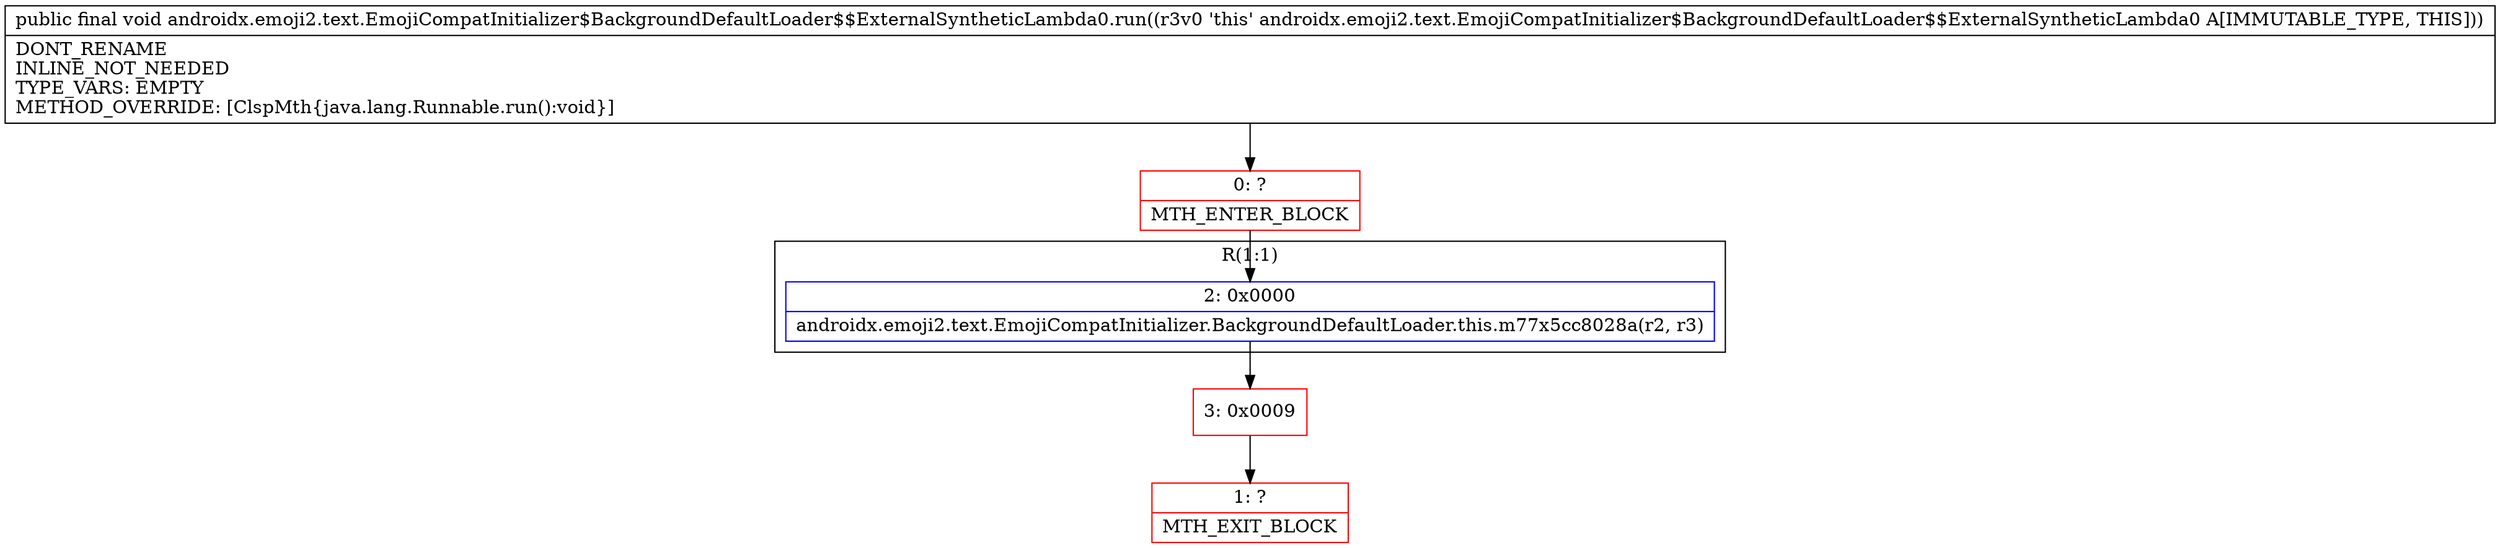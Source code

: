 digraph "CFG forandroidx.emoji2.text.EmojiCompatInitializer$BackgroundDefaultLoader$$ExternalSyntheticLambda0.run()V" {
subgraph cluster_Region_1587399745 {
label = "R(1:1)";
node [shape=record,color=blue];
Node_2 [shape=record,label="{2\:\ 0x0000|androidx.emoji2.text.EmojiCompatInitializer.BackgroundDefaultLoader.this.m77x5cc8028a(r2, r3)\l}"];
}
Node_0 [shape=record,color=red,label="{0\:\ ?|MTH_ENTER_BLOCK\l}"];
Node_3 [shape=record,color=red,label="{3\:\ 0x0009}"];
Node_1 [shape=record,color=red,label="{1\:\ ?|MTH_EXIT_BLOCK\l}"];
MethodNode[shape=record,label="{public final void androidx.emoji2.text.EmojiCompatInitializer$BackgroundDefaultLoader$$ExternalSyntheticLambda0.run((r3v0 'this' androidx.emoji2.text.EmojiCompatInitializer$BackgroundDefaultLoader$$ExternalSyntheticLambda0 A[IMMUTABLE_TYPE, THIS]))  | DONT_RENAME\lINLINE_NOT_NEEDED\lTYPE_VARS: EMPTY\lMETHOD_OVERRIDE: [ClspMth\{java.lang.Runnable.run():void\}]\l}"];
MethodNode -> Node_0;Node_2 -> Node_3;
Node_0 -> Node_2;
Node_3 -> Node_1;
}


